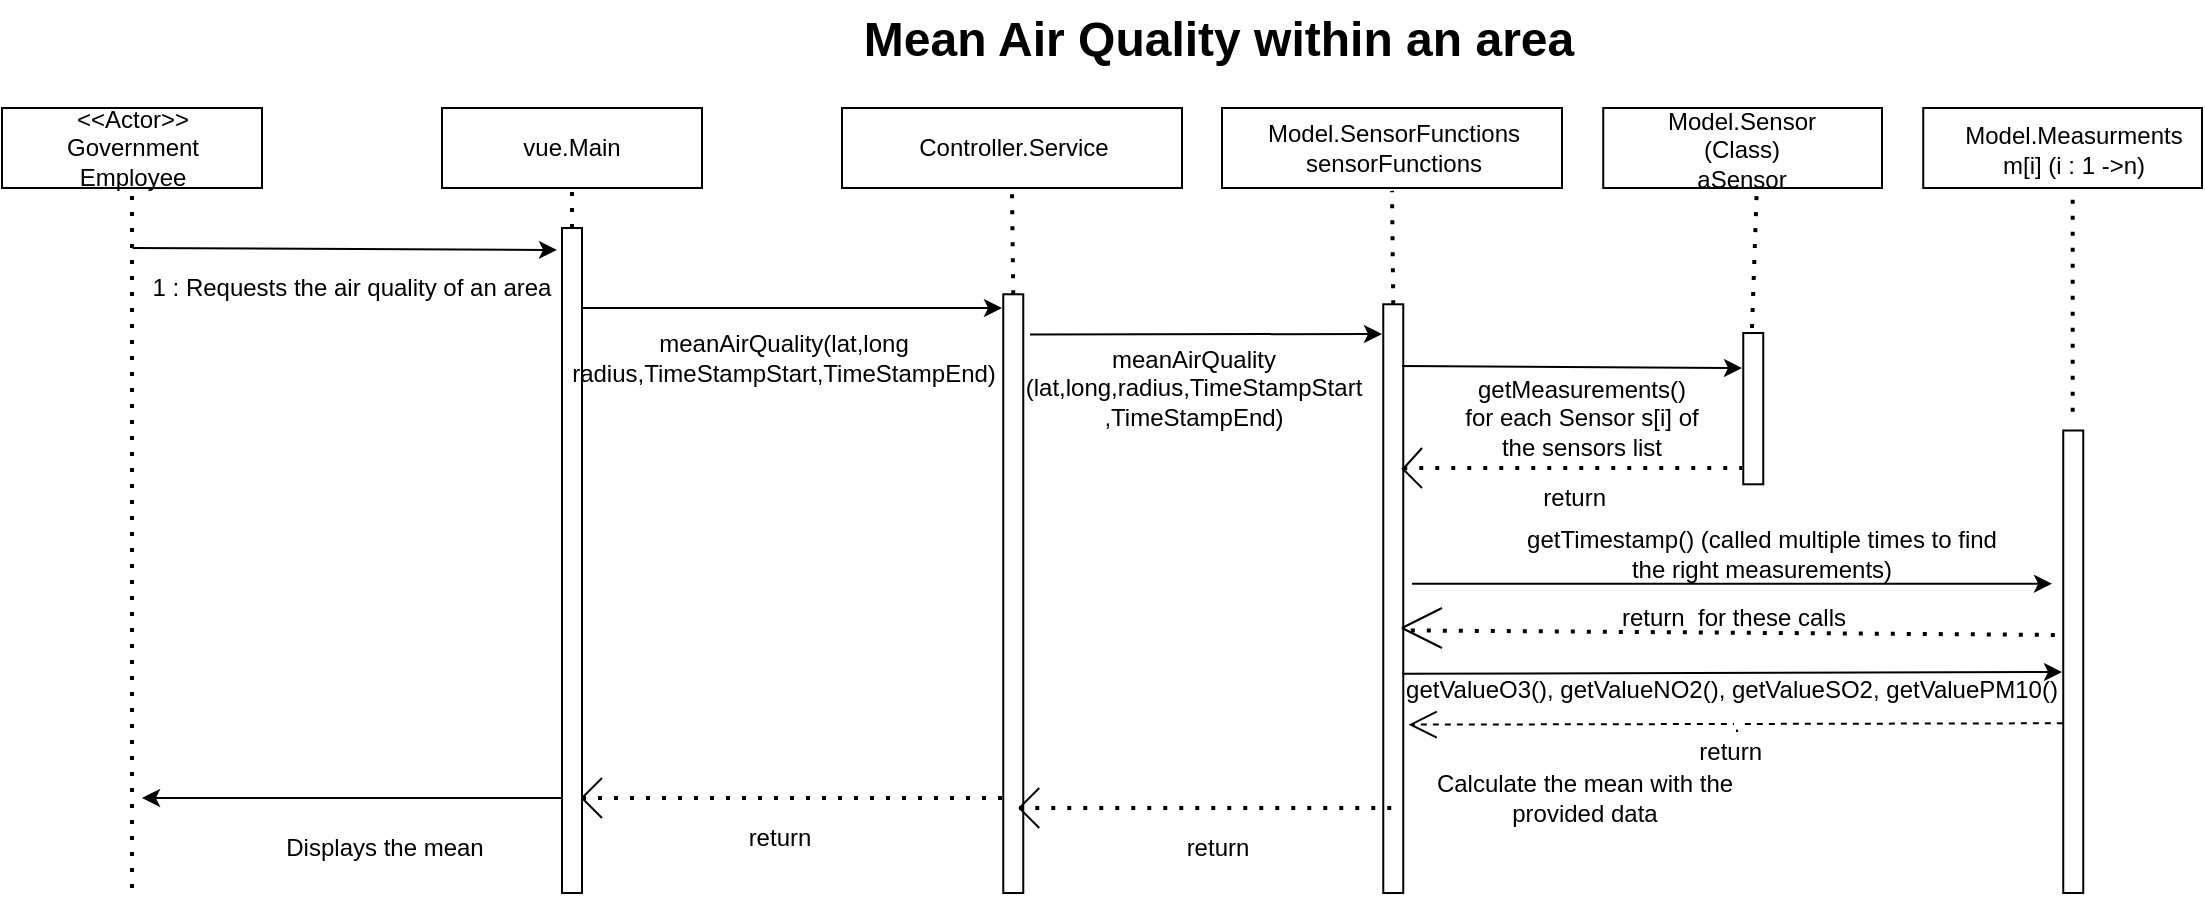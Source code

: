 <mxfile version="21.2.9" type="device">
  <diagram name="Page-1" id="upXswrnmB_EBBKfPLdJL">
    <mxGraphModel dx="2226" dy="934" grid="1" gridSize="10" guides="1" tooltips="1" connect="1" arrows="1" fold="1" page="1" pageScale="1" pageWidth="827" pageHeight="1169" math="0" shadow="0">
      <root>
        <mxCell id="0" />
        <mxCell id="1" parent="0" />
        <mxCell id="uNAQz5ljaHoNYNFkJFMW-2" value="" style="rounded=0;whiteSpace=wrap;html=1;" parent="1" vertex="1">
          <mxGeometry x="250" y="80" width="130" height="40" as="geometry" />
        </mxCell>
        <mxCell id="uNAQz5ljaHoNYNFkJFMW-3" value="vue.Main" style="text;html=1;strokeColor=none;fillColor=none;align=center;verticalAlign=middle;whiteSpace=wrap;rounded=0;" parent="1" vertex="1">
          <mxGeometry x="285" y="85" width="60" height="30" as="geometry" />
        </mxCell>
        <mxCell id="uNAQz5ljaHoNYNFkJFMW-4" value="" style="rounded=0;whiteSpace=wrap;html=1;" parent="1" vertex="1">
          <mxGeometry x="30" y="80" width="130" height="40" as="geometry" />
        </mxCell>
        <mxCell id="uNAQz5ljaHoNYNFkJFMW-5" value="&amp;lt;&amp;lt;Actor&amp;gt;&amp;gt;&lt;br&gt;Government Employee" style="text;html=1;strokeColor=none;fillColor=none;align=center;verticalAlign=middle;whiteSpace=wrap;rounded=0;" parent="1" vertex="1">
          <mxGeometry x="57.5" y="85" width="75" height="30" as="geometry" />
        </mxCell>
        <mxCell id="uNAQz5ljaHoNYNFkJFMW-6" value="" style="endArrow=classic;html=1;rounded=0;entryX=0.967;entryY=-0.25;entryDx=0;entryDy=0;entryPerimeter=0;exitX=0.024;exitY=0;exitDx=0;exitDy=0;exitPerimeter=0;" parent="1" target="uNAQz5ljaHoNYNFkJFMW-35" edge="1">
          <mxGeometry width="50" height="50" relative="1" as="geometry">
            <mxPoint x="95.28" y="150" as="sourcePoint" />
            <mxPoint x="230" y="150" as="targetPoint" />
          </mxGeometry>
        </mxCell>
        <mxCell id="uNAQz5ljaHoNYNFkJFMW-35" value="" style="rounded=0;whiteSpace=wrap;html=1;rotation=-90;" parent="1" vertex="1">
          <mxGeometry x="148.75" y="301.25" width="332.5" height="10" as="geometry" />
        </mxCell>
        <mxCell id="uNAQz5ljaHoNYNFkJFMW-50" value="" style="endArrow=classic;html=1;rounded=0;" parent="1" edge="1">
          <mxGeometry width="50" height="50" relative="1" as="geometry">
            <mxPoint x="320" y="180" as="sourcePoint" />
            <mxPoint x="530" y="180" as="targetPoint" />
          </mxGeometry>
        </mxCell>
        <mxCell id="uNAQz5ljaHoNYNFkJFMW-51" value="meanAirQuality(lat,long&lt;br&gt;radius,TimeStampStart,TimeStampEnd)" style="text;html=1;strokeColor=none;fillColor=none;align=center;verticalAlign=middle;whiteSpace=wrap;rounded=0;" parent="1" vertex="1">
          <mxGeometry x="390.63" y="190" width="60" height="30" as="geometry" />
        </mxCell>
        <mxCell id="uNAQz5ljaHoNYNFkJFMW-96" value="" style="endArrow=none;dashed=1;html=1;dashPattern=1 3;strokeWidth=2;rounded=0;" parent="1" edge="1">
          <mxGeometry width="50" height="50" relative="1" as="geometry">
            <mxPoint x="320" y="425" as="sourcePoint" />
            <mxPoint x="530" y="425" as="targetPoint" />
          </mxGeometry>
        </mxCell>
        <mxCell id="uNAQz5ljaHoNYNFkJFMW-97" value="" style="endArrow=none;html=1;rounded=0;" parent="1" edge="1">
          <mxGeometry width="50" height="50" relative="1" as="geometry">
            <mxPoint x="320" y="425" as="sourcePoint" />
            <mxPoint x="330" y="415" as="targetPoint" />
          </mxGeometry>
        </mxCell>
        <mxCell id="uNAQz5ljaHoNYNFkJFMW-98" value="" style="endArrow=none;html=1;rounded=0;" parent="1" edge="1">
          <mxGeometry width="50" height="50" relative="1" as="geometry">
            <mxPoint x="320" y="425" as="sourcePoint" />
            <mxPoint x="330" y="435" as="targetPoint" />
            <Array as="points">
              <mxPoint x="330" y="435" />
            </Array>
          </mxGeometry>
        </mxCell>
        <mxCell id="uNAQz5ljaHoNYNFkJFMW-99" value="return" style="text;html=1;strokeColor=none;fillColor=none;align=center;verticalAlign=middle;whiteSpace=wrap;rounded=0;" parent="1" vertex="1">
          <mxGeometry x="389" y="430" width="60" height="30" as="geometry" />
        </mxCell>
        <mxCell id="uNAQz5ljaHoNYNFkJFMW-100" value="" style="endArrow=classic;html=1;rounded=0;exitX=0.459;exitY=-0.383;exitDx=0;exitDy=0;exitPerimeter=0;" parent="1" edge="1">
          <mxGeometry width="50" height="50" relative="1" as="geometry">
            <mxPoint x="310" y="425" as="sourcePoint" />
            <mxPoint x="100" y="425" as="targetPoint" />
          </mxGeometry>
        </mxCell>
        <mxCell id="uNAQz5ljaHoNYNFkJFMW-101" value="Displays the mean" style="text;html=1;strokeColor=none;fillColor=none;align=center;verticalAlign=middle;whiteSpace=wrap;rounded=0;" parent="1" vertex="1">
          <mxGeometry x="159" y="435" width="125" height="30" as="geometry" />
        </mxCell>
        <mxCell id="uNAQz5ljaHoNYNFkJFMW-102" value="" style="endArrow=none;dashed=1;html=1;dashPattern=1 3;strokeWidth=2;rounded=0;entryX=0.5;entryY=1;entryDx=0;entryDy=0;" parent="1" target="uNAQz5ljaHoNYNFkJFMW-4" edge="1">
          <mxGeometry width="50" height="50" relative="1" as="geometry">
            <mxPoint x="95" y="470" as="sourcePoint" />
            <mxPoint x="100" y="130" as="targetPoint" />
          </mxGeometry>
        </mxCell>
        <mxCell id="uNAQz5ljaHoNYNFkJFMW-104" value="1 : Requests the air quality of an area" style="text;html=1;strokeColor=none;fillColor=none;align=center;verticalAlign=middle;whiteSpace=wrap;rounded=0;" parent="1" vertex="1">
          <mxGeometry x="95" y="155" width="220" height="30" as="geometry" />
        </mxCell>
        <mxCell id="uNAQz5ljaHoNYNFkJFMW-105" value="" style="endArrow=none;dashed=1;html=1;dashPattern=1 3;strokeWidth=2;rounded=0;entryX=0.5;entryY=1;entryDx=0;entryDy=0;exitX=1;exitY=0.5;exitDx=0;exitDy=0;" parent="1" source="uNAQz5ljaHoNYNFkJFMW-35" target="uNAQz5ljaHoNYNFkJFMW-2" edge="1">
          <mxGeometry width="50" height="50" relative="1" as="geometry">
            <mxPoint x="240" y="180" as="sourcePoint" />
            <mxPoint x="290" y="130" as="targetPoint" />
          </mxGeometry>
        </mxCell>
        <mxCell id="fpZSIVspdWtarArvt9D1-21" value="" style="rounded=0;whiteSpace=wrap;html=1;" parent="1" vertex="1">
          <mxGeometry x="450" y="80" width="170" height="40" as="geometry" />
        </mxCell>
        <mxCell id="fpZSIVspdWtarArvt9D1-22" value="Controller.Service" style="text;html=1;strokeColor=none;fillColor=none;align=center;verticalAlign=middle;whiteSpace=wrap;rounded=0;" parent="1" vertex="1">
          <mxGeometry x="505.62" y="85" width="60" height="30" as="geometry" />
        </mxCell>
        <mxCell id="fpZSIVspdWtarArvt9D1-23" value="" style="rounded=0;whiteSpace=wrap;html=1;rotation=-90;" parent="1" vertex="1">
          <mxGeometry x="385.95" y="317.83" width="299.37" height="10" as="geometry" />
        </mxCell>
        <mxCell id="fpZSIVspdWtarArvt9D1-24" value="" style="endArrow=none;dashed=1;html=1;dashPattern=1 3;strokeWidth=2;rounded=0;exitX=1;exitY=0.5;exitDx=0;exitDy=0;entryX=0.5;entryY=1.036;entryDx=0;entryDy=0;entryPerimeter=0;" parent="1" source="fpZSIVspdWtarArvt9D1-23" target="fpZSIVspdWtarArvt9D1-21" edge="1">
          <mxGeometry width="50" height="50" relative="1" as="geometry">
            <mxPoint x="530.62" y="140" as="sourcePoint" />
            <mxPoint x="580.62" y="90" as="targetPoint" />
          </mxGeometry>
        </mxCell>
        <mxCell id="fpZSIVspdWtarArvt9D1-25" value="" style="rounded=0;whiteSpace=wrap;html=1;" parent="1" vertex="1">
          <mxGeometry x="640" y="80" width="170" height="40" as="geometry" />
        </mxCell>
        <mxCell id="fpZSIVspdWtarArvt9D1-26" value="Model.SensorFunctions sensorFunctions" style="text;html=1;strokeColor=none;fillColor=none;align=center;verticalAlign=middle;whiteSpace=wrap;rounded=0;" parent="1" vertex="1">
          <mxGeometry x="695.62" y="85" width="60" height="30" as="geometry" />
        </mxCell>
        <mxCell id="fpZSIVspdWtarArvt9D1-29" value="" style="rounded=0;whiteSpace=wrap;html=1;rotation=-90;" parent="1" vertex="1">
          <mxGeometry x="578.45" y="320.33" width="294.37" height="10" as="geometry" />
        </mxCell>
        <mxCell id="fpZSIVspdWtarArvt9D1-37" value="Calculate the mean with the provided data" style="text;html=1;strokeColor=none;fillColor=none;align=center;verticalAlign=middle;whiteSpace=wrap;rounded=0;" parent="1" vertex="1">
          <mxGeometry x="732.82" y="410" width="177.18" height="30" as="geometry" />
        </mxCell>
        <mxCell id="fpZSIVspdWtarArvt9D1-39" value="" style="endArrow=none;dashed=1;html=1;dashPattern=1 3;strokeWidth=2;rounded=0;exitX=1;exitY=0.5;exitDx=0;exitDy=0;entryX=0.5;entryY=1.036;entryDx=0;entryDy=0;entryPerimeter=0;" parent="1" source="fpZSIVspdWtarArvt9D1-29" target="fpZSIVspdWtarArvt9D1-25" edge="1">
          <mxGeometry width="50" height="50" relative="1" as="geometry">
            <mxPoint x="720.62" y="140" as="sourcePoint" />
            <mxPoint x="770.62" y="90" as="targetPoint" />
          </mxGeometry>
        </mxCell>
        <mxCell id="fpZSIVspdWtarArvt9D1-44" value="" style="endArrow=classic;html=1;rounded=0;exitX=0.933;exitY=1.337;exitDx=0;exitDy=0;exitPerimeter=0;" parent="1" source="fpZSIVspdWtarArvt9D1-23" edge="1">
          <mxGeometry width="50" height="50" relative="1" as="geometry">
            <mxPoint x="560" y="262.75" as="sourcePoint" />
            <mxPoint x="720" y="193" as="targetPoint" />
          </mxGeometry>
        </mxCell>
        <mxCell id="fpZSIVspdWtarArvt9D1-45" value="meanAirQuality&lt;br&gt;(lat,long,radius,TimeStampStart&lt;br&gt;,TimeStampEnd)" style="text;html=1;strokeColor=none;fillColor=none;align=center;verticalAlign=middle;whiteSpace=wrap;rounded=0;" parent="1" vertex="1">
          <mxGeometry x="555.62" y="205.33" width="140" height="30" as="geometry" />
        </mxCell>
        <mxCell id="fpZSIVspdWtarArvt9D1-48" value="" style="endArrow=none;dashed=1;html=1;dashPattern=1 3;strokeWidth=2;rounded=0;entryX=0.5;entryY=0;entryDx=0;entryDy=0;" parent="1" edge="1">
          <mxGeometry width="50" height="50" relative="1" as="geometry">
            <mxPoint x="538.62" y="430" as="sourcePoint" />
            <mxPoint x="727.5" y="430" as="targetPoint" />
          </mxGeometry>
        </mxCell>
        <mxCell id="fpZSIVspdWtarArvt9D1-49" value="" style="endArrow=none;html=1;rounded=0;" parent="1" edge="1">
          <mxGeometry width="50" height="50" relative="1" as="geometry">
            <mxPoint x="538.62" y="430" as="sourcePoint" />
            <mxPoint x="548.62" y="420" as="targetPoint" />
          </mxGeometry>
        </mxCell>
        <mxCell id="fpZSIVspdWtarArvt9D1-50" value="" style="endArrow=none;html=1;rounded=0;" parent="1" edge="1">
          <mxGeometry width="50" height="50" relative="1" as="geometry">
            <mxPoint x="538.62" y="430" as="sourcePoint" />
            <mxPoint x="548.62" y="440" as="targetPoint" />
            <Array as="points">
              <mxPoint x="548.62" y="440" />
            </Array>
          </mxGeometry>
        </mxCell>
        <mxCell id="fpZSIVspdWtarArvt9D1-51" value="return" style="text;html=1;strokeColor=none;fillColor=none;align=center;verticalAlign=middle;whiteSpace=wrap;rounded=0;" parent="1" vertex="1">
          <mxGeometry x="607.62" y="435" width="60" height="30" as="geometry" />
        </mxCell>
        <mxCell id="fpZSIVspdWtarArvt9D1-52" value="" style="rounded=0;whiteSpace=wrap;html=1;rotation=-90;" parent="1" vertex="1">
          <mxGeometry x="867.82" y="225.33" width="75.63" height="10" as="geometry" />
        </mxCell>
        <mxCell id="fpZSIVspdWtarArvt9D1-53" value="" style="endArrow=none;dashed=1;html=1;dashPattern=1 3;strokeWidth=2;rounded=0;entryX=0.551;entryY=0.997;entryDx=0;entryDy=0;entryPerimeter=0;" parent="1" target="fpZSIVspdWtarArvt9D1-54" edge="1">
          <mxGeometry width="50" height="50" relative="1" as="geometry">
            <mxPoint x="905" y="190" as="sourcePoint" />
            <mxPoint x="905.35" y="111.88" as="targetPoint" />
          </mxGeometry>
        </mxCell>
        <mxCell id="fpZSIVspdWtarArvt9D1-54" value="" style="rounded=0;whiteSpace=wrap;html=1;" parent="1" vertex="1">
          <mxGeometry x="830.62" y="80" width="139.38" height="40" as="geometry" />
        </mxCell>
        <mxCell id="fpZSIVspdWtarArvt9D1-55" value="Model.Sensor&lt;br&gt;(Class) aSensor" style="text;html=1;strokeColor=none;fillColor=none;align=center;verticalAlign=middle;whiteSpace=wrap;rounded=0;" parent="1" vertex="1">
          <mxGeometry x="860.31" y="85" width="80" height="32.5" as="geometry" />
        </mxCell>
        <mxCell id="fpZSIVspdWtarArvt9D1-56" value="" style="endArrow=classic;html=1;rounded=0;exitX=0.895;exitY=0.937;exitDx=0;exitDy=0;exitPerimeter=0;" parent="1" source="fpZSIVspdWtarArvt9D1-29" edge="1">
          <mxGeometry width="50" height="50" relative="1" as="geometry">
            <mxPoint x="742" y="307.12" as="sourcePoint" />
            <mxPoint x="900" y="210" as="targetPoint" />
          </mxGeometry>
        </mxCell>
        <mxCell id="fpZSIVspdWtarArvt9D1-57" value="getMeasurements()&lt;br&gt;for each Sensor s[i] of the sensors list" style="text;html=1;strokeColor=none;fillColor=none;align=center;verticalAlign=middle;whiteSpace=wrap;rounded=0;" parent="1" vertex="1">
          <mxGeometry x="755" y="210" width="130" height="50" as="geometry" />
        </mxCell>
        <mxCell id="fpZSIVspdWtarArvt9D1-60" value="" style="rounded=0;whiteSpace=wrap;html=1;rotation=-90;" parent="1" vertex="1">
          <mxGeometry x="950" y="351.88" width="231.25" height="10" as="geometry" />
        </mxCell>
        <mxCell id="fpZSIVspdWtarArvt9D1-61" value="" style="endArrow=none;dashed=1;html=1;dashPattern=1 3;strokeWidth=2;rounded=0;" parent="1" edge="1">
          <mxGeometry width="50" height="50" relative="1" as="geometry">
            <mxPoint x="1065.35" y="231.88" as="sourcePoint" />
            <mxPoint x="1065.35" y="111.88" as="targetPoint" />
          </mxGeometry>
        </mxCell>
        <mxCell id="fpZSIVspdWtarArvt9D1-62" value="" style="rounded=0;whiteSpace=wrap;html=1;" parent="1" vertex="1">
          <mxGeometry x="990.62" y="80" width="139.38" height="40" as="geometry" />
        </mxCell>
        <mxCell id="fpZSIVspdWtarArvt9D1-63" value="Model.Measurments&lt;br&gt;m[i] (i : 1 -&amp;gt;n)" style="text;html=1;strokeColor=none;fillColor=none;align=center;verticalAlign=middle;whiteSpace=wrap;rounded=0;" parent="1" vertex="1">
          <mxGeometry x="1025.78" y="86.25" width="79.69" height="30" as="geometry" />
        </mxCell>
        <mxCell id="fpZSIVspdWtarArvt9D1-64" value="" style="endArrow=none;dashed=1;html=1;dashPattern=1 3;strokeWidth=2;rounded=0;" parent="1" edge="1">
          <mxGeometry width="50" height="50" relative="1" as="geometry">
            <mxPoint x="730.62" y="260" as="sourcePoint" />
            <mxPoint x="900" y="260" as="targetPoint" />
          </mxGeometry>
        </mxCell>
        <mxCell id="fpZSIVspdWtarArvt9D1-65" value="" style="endArrow=none;html=1;rounded=0;exitX=0.722;exitY=1.036;exitDx=0;exitDy=0;exitPerimeter=0;" parent="1" source="fpZSIVspdWtarArvt9D1-29" edge="1">
          <mxGeometry width="50" height="50" relative="1" as="geometry">
            <mxPoint x="730.62" y="370" as="sourcePoint" />
            <mxPoint x="740" y="250" as="targetPoint" />
          </mxGeometry>
        </mxCell>
        <mxCell id="fpZSIVspdWtarArvt9D1-66" value="" style="endArrow=none;html=1;rounded=0;" parent="1" edge="1">
          <mxGeometry width="50" height="50" relative="1" as="geometry">
            <mxPoint x="730" y="260" as="sourcePoint" />
            <mxPoint x="740" y="270" as="targetPoint" />
            <Array as="points" />
          </mxGeometry>
        </mxCell>
        <mxCell id="fpZSIVspdWtarArvt9D1-71" value="return&amp;nbsp;" style="text;html=1;strokeColor=none;fillColor=none;align=center;verticalAlign=middle;whiteSpace=wrap;rounded=0;" parent="1" vertex="1">
          <mxGeometry x="860.62" y="387" width="70" height="30" as="geometry" />
        </mxCell>
        <mxCell id="BrdfvueKWf5n-RZxys98-1" value="return&amp;nbsp;" style="text;html=1;strokeColor=none;fillColor=none;align=center;verticalAlign=middle;whiteSpace=wrap;rounded=0;" parent="1" vertex="1">
          <mxGeometry x="782.5" y="260" width="70" height="30" as="geometry" />
        </mxCell>
        <mxCell id="BrdfvueKWf5n-RZxys98-6" value="getTimestamp() (called multiple times to find the right measurements)" style="text;html=1;strokeColor=none;fillColor=none;align=center;verticalAlign=middle;whiteSpace=wrap;rounded=0;" parent="1" vertex="1">
          <mxGeometry x="790.31" y="287.83" width="240" height="30" as="geometry" />
        </mxCell>
        <mxCell id="BrdfvueKWf5n-RZxys98-7" value="" style="endArrow=classic;html=1;rounded=0;" parent="1" edge="1">
          <mxGeometry width="50" height="50" relative="1" as="geometry">
            <mxPoint x="735" y="317.83" as="sourcePoint" />
            <mxPoint x="1055" y="317.83" as="targetPoint" />
          </mxGeometry>
        </mxCell>
        <mxCell id="BrdfvueKWf5n-RZxys98-10" value="" style="endArrow=none;dashed=1;html=1;dashPattern=1 3;strokeWidth=2;rounded=0;exitX=0.446;exitY=1.378;exitDx=0;exitDy=0;exitPerimeter=0;entryX=0.558;entryY=-0.207;entryDx=0;entryDy=0;entryPerimeter=0;" parent="1" source="fpZSIVspdWtarArvt9D1-29" target="fpZSIVspdWtarArvt9D1-60" edge="1">
          <mxGeometry width="50" height="50" relative="1" as="geometry">
            <mxPoint x="661" y="490" as="sourcePoint" />
            <mxPoint x="980" y="490" as="targetPoint" />
            <Array as="points" />
          </mxGeometry>
        </mxCell>
        <mxCell id="BrdfvueKWf5n-RZxys98-11" value="return&amp;nbsp; for these calls" style="text;html=1;strokeColor=none;fillColor=none;align=center;verticalAlign=middle;whiteSpace=wrap;rounded=0;" parent="1" vertex="1">
          <mxGeometry x="830.62" y="320.33" width="130" height="30" as="geometry" />
        </mxCell>
        <mxCell id="BrdfvueKWf5n-RZxys98-13" value="" style="endArrow=none;html=1;rounded=0;" parent="1" edge="1">
          <mxGeometry width="50" height="50" relative="1" as="geometry">
            <mxPoint x="730" y="340" as="sourcePoint" />
            <mxPoint x="750" y="330" as="targetPoint" />
          </mxGeometry>
        </mxCell>
        <mxCell id="BrdfvueKWf5n-RZxys98-14" value="" style="endArrow=none;html=1;rounded=0;" parent="1" edge="1">
          <mxGeometry width="50" height="50" relative="1" as="geometry">
            <mxPoint x="730" y="340" as="sourcePoint" />
            <mxPoint x="750" y="350" as="targetPoint" />
          </mxGeometry>
        </mxCell>
        <mxCell id="BrdfvueKWf5n-RZxys98-15" value="" style="endArrow=classic;html=1;rounded=0;" parent="1" edge="1">
          <mxGeometry width="50" height="50" relative="1" as="geometry">
            <mxPoint x="730" y="362.88" as="sourcePoint" />
            <mxPoint x="1060" y="362" as="targetPoint" />
          </mxGeometry>
        </mxCell>
        <mxCell id="BrdfvueKWf5n-RZxys98-16" value="&lt;div&gt;getValueO3(), getValueNO2(), getValueSO2, getValuePM10()&lt;br&gt;&lt;/div&gt;" style="text;html=1;strokeColor=none;fillColor=none;align=center;verticalAlign=middle;whiteSpace=wrap;rounded=0;" parent="1" vertex="1">
          <mxGeometry x="730" y="356" width="330" height="30" as="geometry" />
        </mxCell>
        <mxCell id="BrdfvueKWf5n-RZxys98-19" value="." style="endArrow=open;endSize=12;dashed=1;html=1;rounded=0;entryX=0.286;entryY=1.265;entryDx=0;entryDy=0;entryPerimeter=0;exitX=0.367;exitY=-0.02;exitDx=0;exitDy=0;exitPerimeter=0;" parent="1" source="fpZSIVspdWtarArvt9D1-60" target="fpZSIVspdWtarArvt9D1-29" edge="1">
          <mxGeometry width="160" relative="1" as="geometry">
            <mxPoint x="690" y="370" as="sourcePoint" />
            <mxPoint x="590" y="370" as="targetPoint" />
          </mxGeometry>
        </mxCell>
        <mxCell id="6_7mXPzkADa1COoJqupQ-1" value="Mean Air Quality within an area" style="text;strokeColor=none;fillColor=none;html=1;fontSize=24;fontStyle=1;verticalAlign=middle;align=center;" parent="1" vertex="1">
          <mxGeometry x="587.62" y="26" width="100" height="40" as="geometry" />
        </mxCell>
      </root>
    </mxGraphModel>
  </diagram>
</mxfile>
